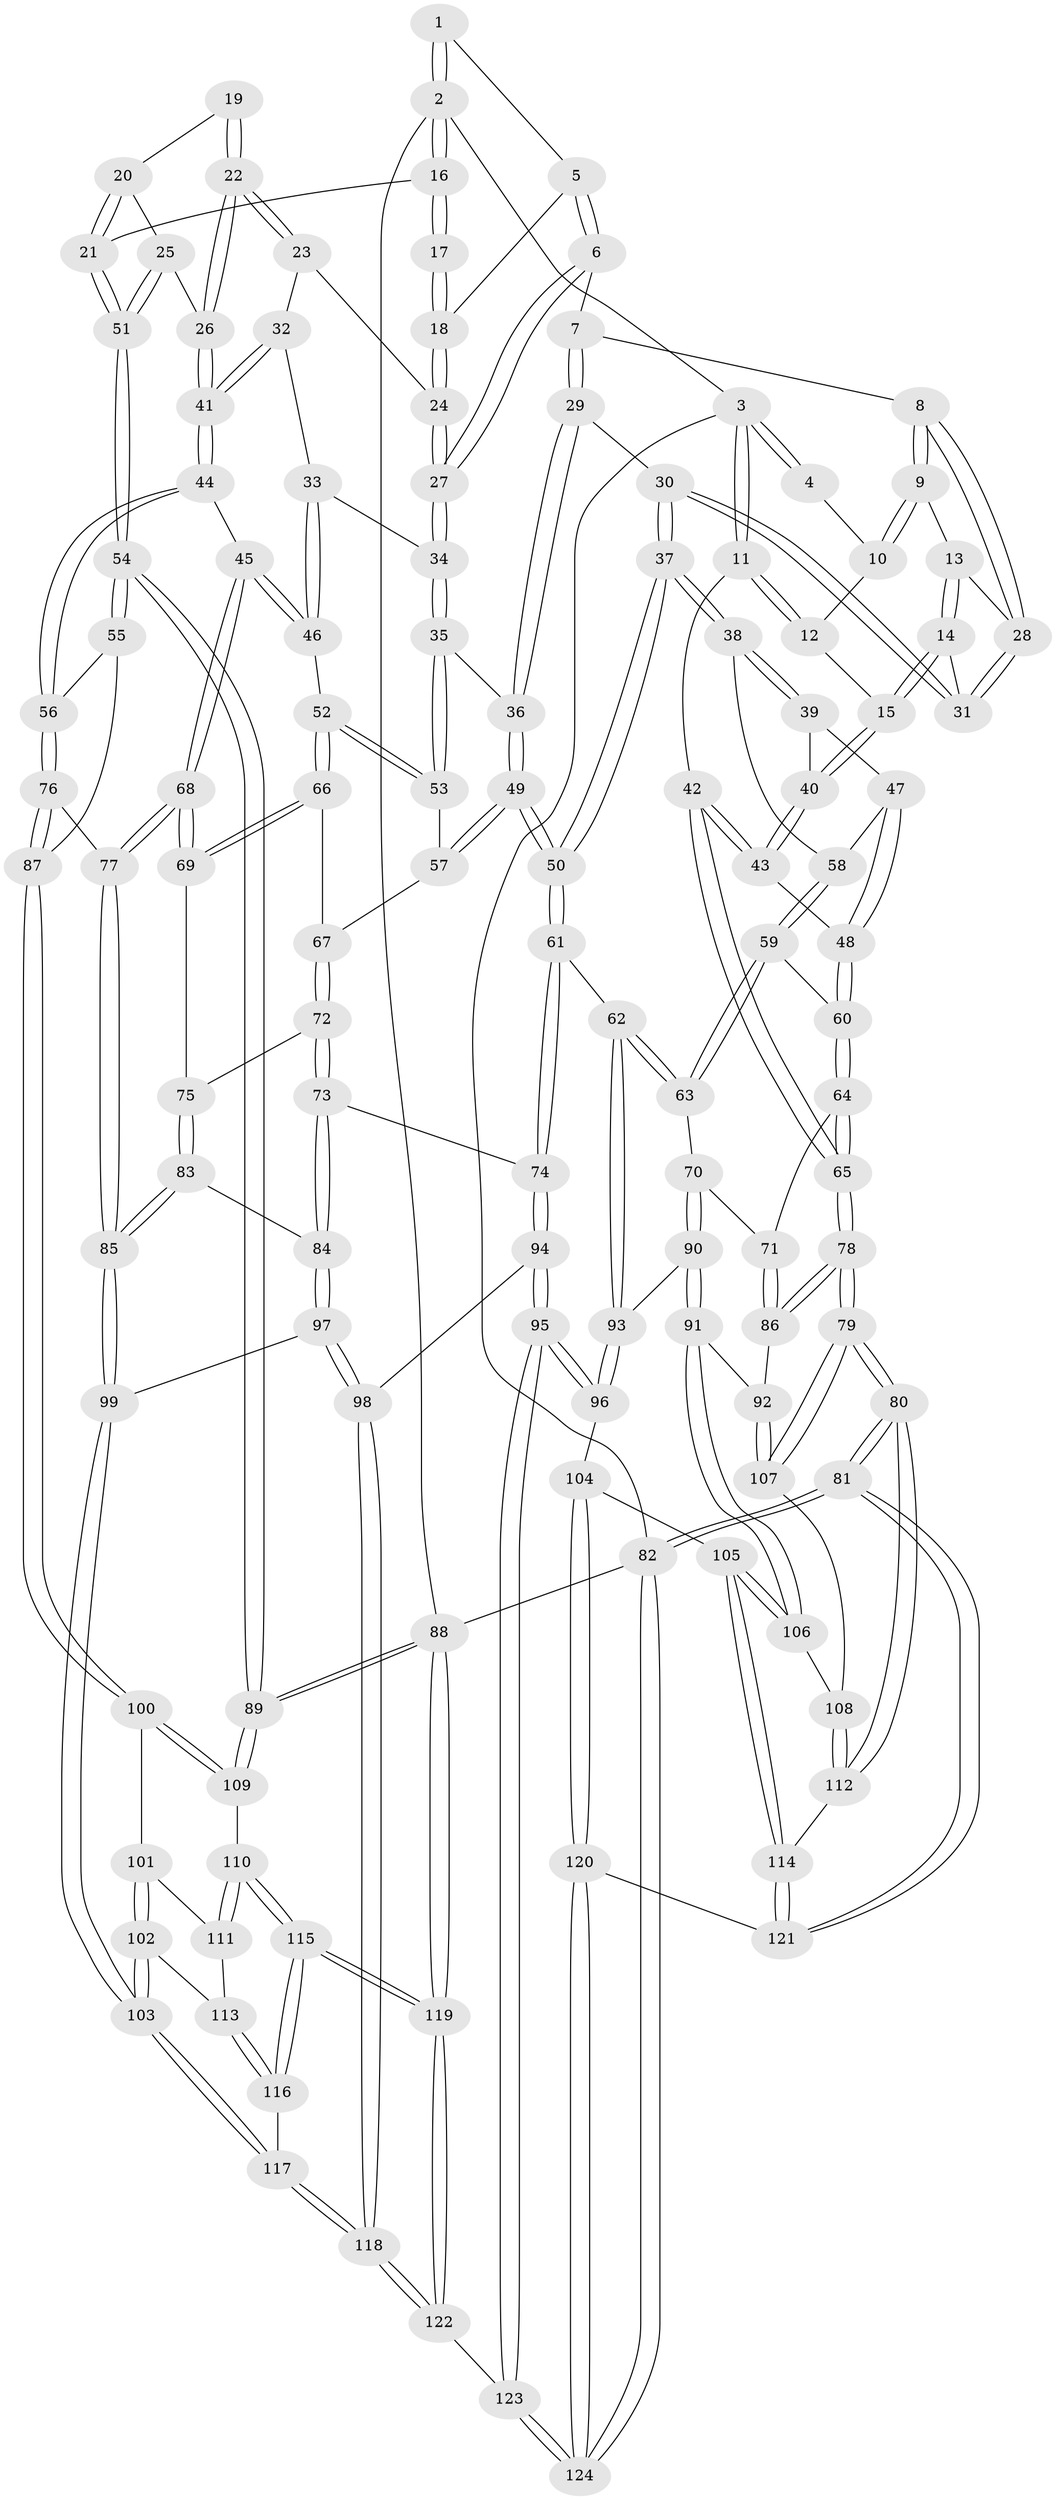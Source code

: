 // Generated by graph-tools (version 1.1) at 2025/27/03/09/25 03:27:04]
// undirected, 124 vertices, 307 edges
graph export_dot {
graph [start="1"]
  node [color=gray90,style=filled];
  1 [pos="+0.7152222017877105+0"];
  2 [pos="+1+0"];
  3 [pos="+0+0"];
  4 [pos="+0.3186327884009759+0"];
  5 [pos="+0.7135036350997284+0.01037654222353949"];
  6 [pos="+0.5592654103998997+0.20684051134080628"];
  7 [pos="+0.4429414651242174+0.16775142205594465"];
  8 [pos="+0.41349421533300895+0.1454140848050038"];
  9 [pos="+0.3721065998159024+0.09409920198338743"];
  10 [pos="+0.3125712285816307+0"];
  11 [pos="+0+0.09008543680383557"];
  12 [pos="+0.14053698170955364+0.06923566039403596"];
  13 [pos="+0.2508920084360049+0.20348851465315"];
  14 [pos="+0.20114621105665428+0.23636472652752885"];
  15 [pos="+0.1376928729831977+0.24897617546437084"];
  16 [pos="+1+0"];
  17 [pos="+0.944955382957561+0.10692422511892147"];
  18 [pos="+0.8048736071053104+0.13646240427992068"];
  19 [pos="+0.9477834327357103+0.20102213482501163"];
  20 [pos="+1+0.1939079631580497"];
  21 [pos="+1+0.0851231960143414"];
  22 [pos="+0.8698945376174333+0.2794735890966745"];
  23 [pos="+0.8267840778508627+0.23716420553403328"];
  24 [pos="+0.8171649310315546+0.2127669157272543"];
  25 [pos="+0.9350757284572863+0.3117912009904668"];
  26 [pos="+0.8751358681122603+0.29159215324009924"];
  27 [pos="+0.5717179349999141+0.2373610821271454"];
  28 [pos="+0.32607810035594476+0.2748075473576293"];
  29 [pos="+0.3964756646157417+0.3263986230421429"];
  30 [pos="+0.31795878392323085+0.33110316254686256"];
  31 [pos="+0.3127860363896035+0.31396842120685914"];
  32 [pos="+0.6950012155871206+0.31000625616532246"];
  33 [pos="+0.6796745198179189+0.3128242955143376"];
  34 [pos="+0.5810684308542755+0.2793488737258502"];
  35 [pos="+0.5694132336092294+0.311304347346174"];
  36 [pos="+0.42816189619899986+0.36233745577569015"];
  37 [pos="+0.2890487053894054+0.3871373443856929"];
  38 [pos="+0.24528107793759807+0.38642985354901277"];
  39 [pos="+0.1355624830531141+0.25660082798015427"];
  40 [pos="+0.1336631430770875+0.25344149863291876"];
  41 [pos="+0.825025441569297+0.4018574106240747"];
  42 [pos="+0+0.272892483937559"];
  43 [pos="+0.0634099772231762+0.27403482373782095"];
  44 [pos="+0.8138208747924937+0.4528636620976105"];
  45 [pos="+0.774185706596164+0.46480048483139713"];
  46 [pos="+0.7265370841818284+0.45636491257025485"];
  47 [pos="+0.1570643974530371+0.4145309166282928"];
  48 [pos="+0.11031781241415907+0.4502929243678767"];
  49 [pos="+0.40591229653572664+0.5027010591020719"];
  50 [pos="+0.38404739624775236+0.5244199688812646"];
  51 [pos="+1+0.43272888728611586"];
  52 [pos="+0.698761648546525+0.46246339809038317"];
  53 [pos="+0.5721006236815567+0.3742577314498246"];
  54 [pos="+1+0.5351644855589818"];
  55 [pos="+0.9614458390107907+0.5395458118362801"];
  56 [pos="+0.8494256554153607+0.47996471842729105"];
  57 [pos="+0.5318337360902189+0.457262063848571"];
  58 [pos="+0.22075589694709502+0.41064695412344"];
  59 [pos="+0.20601503002857977+0.49532817276466146"];
  60 [pos="+0.10460477728464108+0.4672662327157038"];
  61 [pos="+0.379669596657501+0.5396039965381415"];
  62 [pos="+0.37578996789052826+0.5418197320059975"];
  63 [pos="+0.2201563478530665+0.5157417925596062"];
  64 [pos="+0.06786872588864708+0.49748082912017655"];
  65 [pos="+0+0.4246888767334382"];
  66 [pos="+0.6522002260651715+0.5079462146480825"];
  67 [pos="+0.5844038232138833+0.5096827724973811"];
  68 [pos="+0.7292420666986683+0.6332762035509141"];
  69 [pos="+0.6658494867375214+0.5973951049534295"];
  70 [pos="+0.15065295660090217+0.6060015736436769"];
  71 [pos="+0.10274720411273085+0.5910218415288522"];
  72 [pos="+0.5727403678816397+0.5597398284703704"];
  73 [pos="+0.4745076478117983+0.6168206589695537"];
  74 [pos="+0.4512318714614089+0.6094874249937368"];
  75 [pos="+0.6194352101117121+0.608954597483988"];
  76 [pos="+0.7791824901756207+0.668552035439502"];
  77 [pos="+0.7316204734684785+0.6378426311298397"];
  78 [pos="+0+0.8006190085623931"];
  79 [pos="+0+0.9827107274777436"];
  80 [pos="+0+1"];
  81 [pos="+0+1"];
  82 [pos="+0+1"];
  83 [pos="+0.5772897107445318+0.6687312608057139"];
  84 [pos="+0.530441892666028+0.663851536763425"];
  85 [pos="+0.6277010206927773+0.7234653477410947"];
  86 [pos="+0.004844218305885782+0.6767710664731232"];
  87 [pos="+0.8145719751419013+0.7014679195901686"];
  88 [pos="+1+1"];
  89 [pos="+1+0.7970141708374319"];
  90 [pos="+0.21553802725051877+0.6869271148232731"];
  91 [pos="+0.18271001987687416+0.7202613523952934"];
  92 [pos="+0.1741779570334891+0.7254081601945849"];
  93 [pos="+0.2689377119021028+0.6875060286572087"];
  94 [pos="+0.4048194308741232+0.8244636602915406"];
  95 [pos="+0.37479057176565106+0.8344220134934697"];
  96 [pos="+0.3608138655836397+0.8292124985576107"];
  97 [pos="+0.4999724833333936+0.8029655258709906"];
  98 [pos="+0.45314776738477663+0.8269686762300071"];
  99 [pos="+0.6311458658726251+0.8001256428689876"];
  100 [pos="+0.8153495034187268+0.705186286094043"];
  101 [pos="+0.7583759417858982+0.7540903872222503"];
  102 [pos="+0.6560090299593424+0.7994137916946383"];
  103 [pos="+0.6326184520329076+0.8014981768862733"];
  104 [pos="+0.26688393238063274+0.8672238459982294"];
  105 [pos="+0.2492692021440932+0.8685873583080634"];
  106 [pos="+0.21731257179186883+0.8369872930153599"];
  107 [pos="+0.1185727363861594+0.7944430946919959"];
  108 [pos="+0.14910277239372027+0.8183066160401118"];
  109 [pos="+0.8367426469338991+0.7279683278814162"];
  110 [pos="+0.8472440755827961+0.8634904693791468"];
  111 [pos="+0.7600594037906625+0.8394088141476832"];
  112 [pos="+0.17806001442577454+0.9020847287637036"];
  113 [pos="+0.7387582291397478+0.8500350512781054"];
  114 [pos="+0.199578645927425+0.9009108929913912"];
  115 [pos="+0.9089598778769015+1"];
  116 [pos="+0.7360329231136326+0.928407228243843"];
  117 [pos="+0.6383073373103259+0.9255511781366779"];
  118 [pos="+0.5808300734558085+0.9983392711449925"];
  119 [pos="+1+1"];
  120 [pos="+0.2605988913356685+1"];
  121 [pos="+0.21238088654809595+0.9639455152699625"];
  122 [pos="+0.5359071571544597+1"];
  123 [pos="+0.3852467426305375+1"];
  124 [pos="+0.34237916037508853+1"];
  1 -- 2;
  1 -- 2;
  1 -- 5;
  2 -- 3;
  2 -- 16;
  2 -- 16;
  2 -- 88;
  3 -- 4;
  3 -- 4;
  3 -- 11;
  3 -- 11;
  3 -- 82;
  4 -- 10;
  5 -- 6;
  5 -- 6;
  5 -- 18;
  6 -- 7;
  6 -- 27;
  6 -- 27;
  7 -- 8;
  7 -- 29;
  7 -- 29;
  8 -- 9;
  8 -- 9;
  8 -- 28;
  8 -- 28;
  9 -- 10;
  9 -- 10;
  9 -- 13;
  10 -- 12;
  11 -- 12;
  11 -- 12;
  11 -- 42;
  12 -- 15;
  13 -- 14;
  13 -- 14;
  13 -- 28;
  14 -- 15;
  14 -- 15;
  14 -- 31;
  15 -- 40;
  15 -- 40;
  16 -- 17;
  16 -- 17;
  16 -- 21;
  17 -- 18;
  17 -- 18;
  18 -- 24;
  18 -- 24;
  19 -- 20;
  19 -- 22;
  19 -- 22;
  20 -- 21;
  20 -- 21;
  20 -- 25;
  21 -- 51;
  21 -- 51;
  22 -- 23;
  22 -- 23;
  22 -- 26;
  22 -- 26;
  23 -- 24;
  23 -- 32;
  24 -- 27;
  24 -- 27;
  25 -- 26;
  25 -- 51;
  25 -- 51;
  26 -- 41;
  26 -- 41;
  27 -- 34;
  27 -- 34;
  28 -- 31;
  28 -- 31;
  29 -- 30;
  29 -- 36;
  29 -- 36;
  30 -- 31;
  30 -- 31;
  30 -- 37;
  30 -- 37;
  32 -- 33;
  32 -- 41;
  32 -- 41;
  33 -- 34;
  33 -- 46;
  33 -- 46;
  34 -- 35;
  34 -- 35;
  35 -- 36;
  35 -- 53;
  35 -- 53;
  36 -- 49;
  36 -- 49;
  37 -- 38;
  37 -- 38;
  37 -- 50;
  37 -- 50;
  38 -- 39;
  38 -- 39;
  38 -- 58;
  39 -- 40;
  39 -- 47;
  40 -- 43;
  40 -- 43;
  41 -- 44;
  41 -- 44;
  42 -- 43;
  42 -- 43;
  42 -- 65;
  42 -- 65;
  43 -- 48;
  44 -- 45;
  44 -- 56;
  44 -- 56;
  45 -- 46;
  45 -- 46;
  45 -- 68;
  45 -- 68;
  46 -- 52;
  47 -- 48;
  47 -- 48;
  47 -- 58;
  48 -- 60;
  48 -- 60;
  49 -- 50;
  49 -- 50;
  49 -- 57;
  49 -- 57;
  50 -- 61;
  50 -- 61;
  51 -- 54;
  51 -- 54;
  52 -- 53;
  52 -- 53;
  52 -- 66;
  52 -- 66;
  53 -- 57;
  54 -- 55;
  54 -- 55;
  54 -- 89;
  54 -- 89;
  55 -- 56;
  55 -- 87;
  56 -- 76;
  56 -- 76;
  57 -- 67;
  58 -- 59;
  58 -- 59;
  59 -- 60;
  59 -- 63;
  59 -- 63;
  60 -- 64;
  60 -- 64;
  61 -- 62;
  61 -- 74;
  61 -- 74;
  62 -- 63;
  62 -- 63;
  62 -- 93;
  62 -- 93;
  63 -- 70;
  64 -- 65;
  64 -- 65;
  64 -- 71;
  65 -- 78;
  65 -- 78;
  66 -- 67;
  66 -- 69;
  66 -- 69;
  67 -- 72;
  67 -- 72;
  68 -- 69;
  68 -- 69;
  68 -- 77;
  68 -- 77;
  69 -- 75;
  70 -- 71;
  70 -- 90;
  70 -- 90;
  71 -- 86;
  71 -- 86;
  72 -- 73;
  72 -- 73;
  72 -- 75;
  73 -- 74;
  73 -- 84;
  73 -- 84;
  74 -- 94;
  74 -- 94;
  75 -- 83;
  75 -- 83;
  76 -- 77;
  76 -- 87;
  76 -- 87;
  77 -- 85;
  77 -- 85;
  78 -- 79;
  78 -- 79;
  78 -- 86;
  78 -- 86;
  79 -- 80;
  79 -- 80;
  79 -- 107;
  79 -- 107;
  80 -- 81;
  80 -- 81;
  80 -- 112;
  80 -- 112;
  81 -- 82;
  81 -- 82;
  81 -- 121;
  81 -- 121;
  82 -- 124;
  82 -- 124;
  82 -- 88;
  83 -- 84;
  83 -- 85;
  83 -- 85;
  84 -- 97;
  84 -- 97;
  85 -- 99;
  85 -- 99;
  86 -- 92;
  87 -- 100;
  87 -- 100;
  88 -- 89;
  88 -- 89;
  88 -- 119;
  88 -- 119;
  89 -- 109;
  89 -- 109;
  90 -- 91;
  90 -- 91;
  90 -- 93;
  91 -- 92;
  91 -- 106;
  91 -- 106;
  92 -- 107;
  92 -- 107;
  93 -- 96;
  93 -- 96;
  94 -- 95;
  94 -- 95;
  94 -- 98;
  95 -- 96;
  95 -- 96;
  95 -- 123;
  95 -- 123;
  96 -- 104;
  97 -- 98;
  97 -- 98;
  97 -- 99;
  98 -- 118;
  98 -- 118;
  99 -- 103;
  99 -- 103;
  100 -- 101;
  100 -- 109;
  100 -- 109;
  101 -- 102;
  101 -- 102;
  101 -- 111;
  102 -- 103;
  102 -- 103;
  102 -- 113;
  103 -- 117;
  103 -- 117;
  104 -- 105;
  104 -- 120;
  104 -- 120;
  105 -- 106;
  105 -- 106;
  105 -- 114;
  105 -- 114;
  106 -- 108;
  107 -- 108;
  108 -- 112;
  108 -- 112;
  109 -- 110;
  110 -- 111;
  110 -- 111;
  110 -- 115;
  110 -- 115;
  111 -- 113;
  112 -- 114;
  113 -- 116;
  113 -- 116;
  114 -- 121;
  114 -- 121;
  115 -- 116;
  115 -- 116;
  115 -- 119;
  115 -- 119;
  116 -- 117;
  117 -- 118;
  117 -- 118;
  118 -- 122;
  118 -- 122;
  119 -- 122;
  119 -- 122;
  120 -- 121;
  120 -- 124;
  120 -- 124;
  122 -- 123;
  123 -- 124;
  123 -- 124;
}
